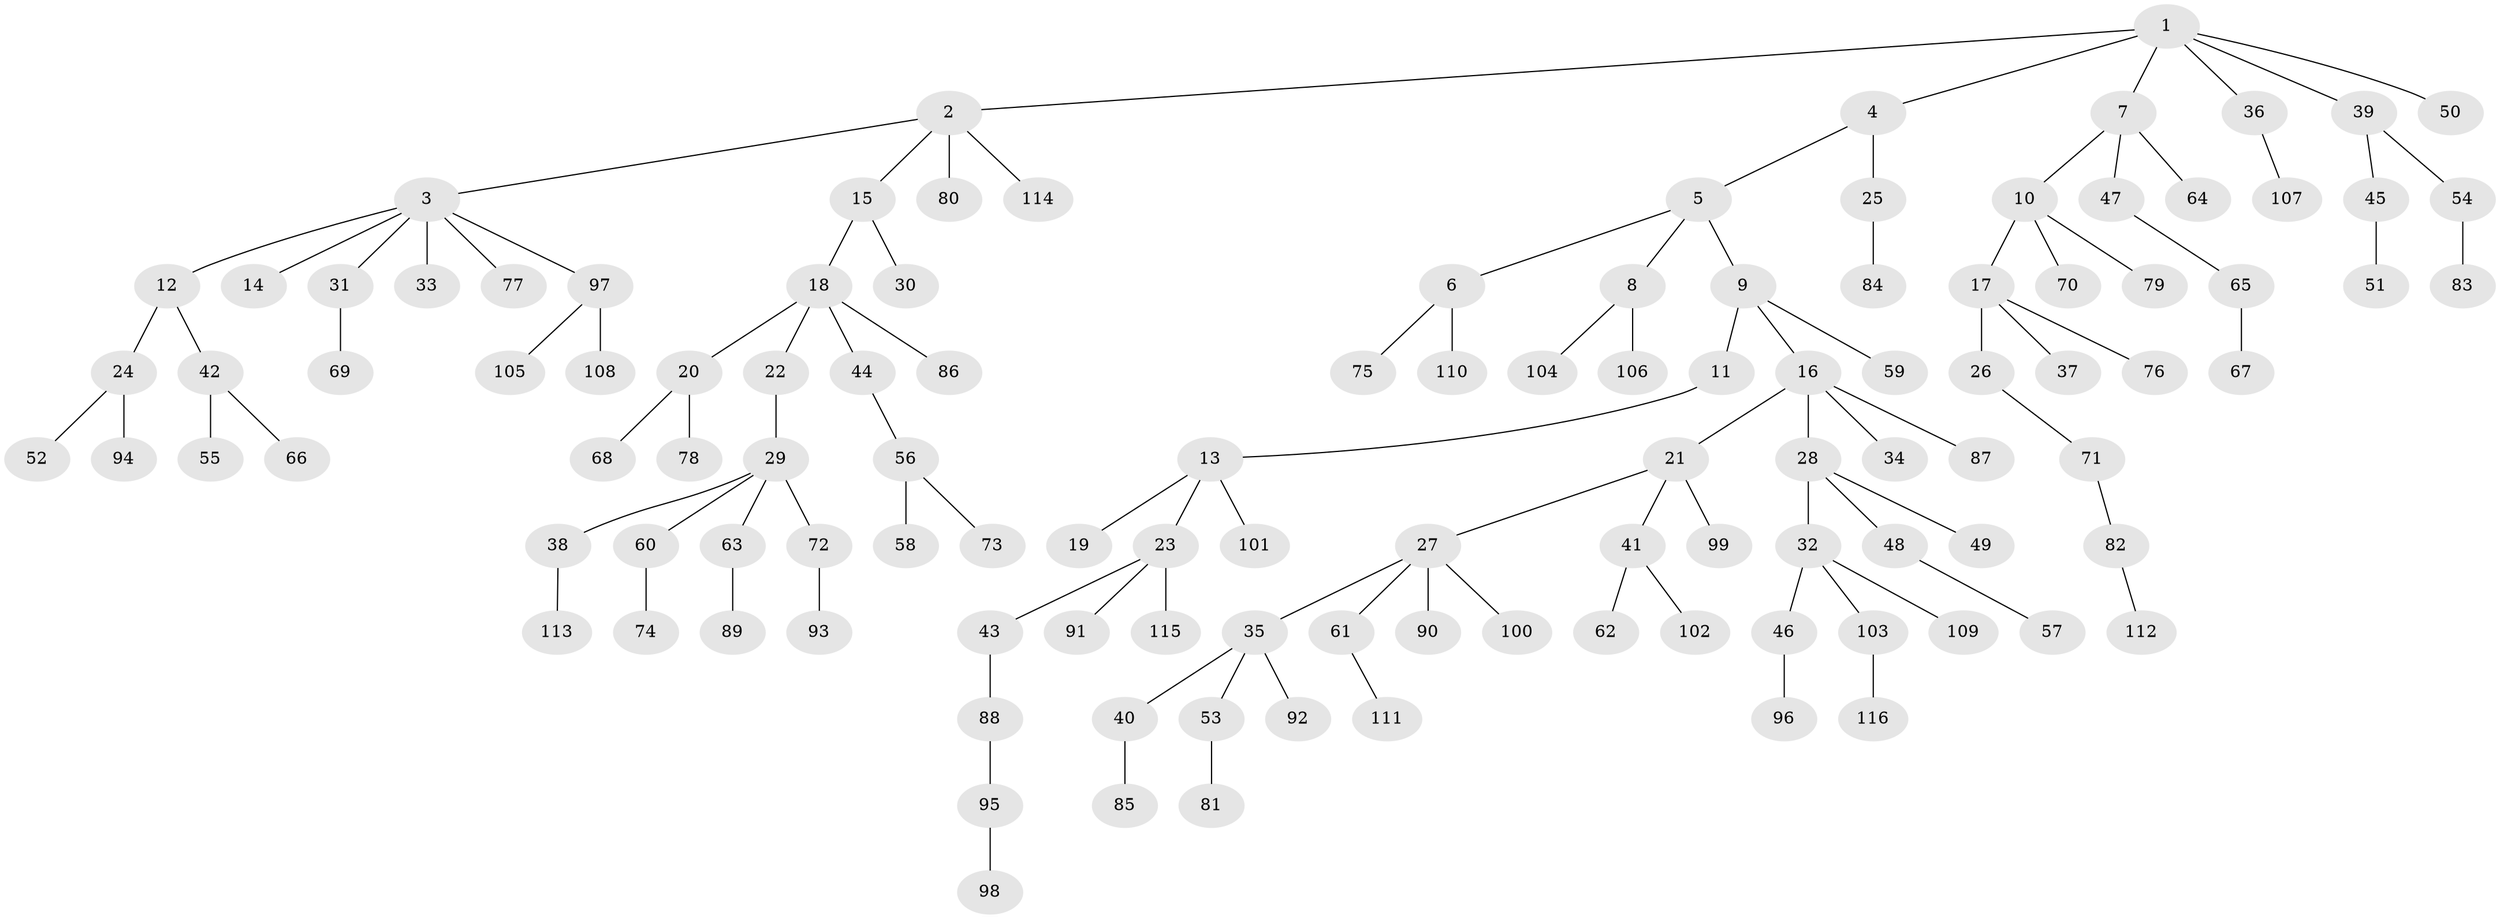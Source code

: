 // coarse degree distribution, {8: 0.012658227848101266, 4: 0.06329113924050633, 6: 0.02531645569620253, 5: 0.02531645569620253, 2: 0.21518987341772153, 3: 0.08860759493670886, 1: 0.5569620253164557, 7: 0.012658227848101266}
// Generated by graph-tools (version 1.1) at 2025/52/02/27/25 19:52:12]
// undirected, 116 vertices, 115 edges
graph export_dot {
graph [start="1"]
  node [color=gray90,style=filled];
  1;
  2;
  3;
  4;
  5;
  6;
  7;
  8;
  9;
  10;
  11;
  12;
  13;
  14;
  15;
  16;
  17;
  18;
  19;
  20;
  21;
  22;
  23;
  24;
  25;
  26;
  27;
  28;
  29;
  30;
  31;
  32;
  33;
  34;
  35;
  36;
  37;
  38;
  39;
  40;
  41;
  42;
  43;
  44;
  45;
  46;
  47;
  48;
  49;
  50;
  51;
  52;
  53;
  54;
  55;
  56;
  57;
  58;
  59;
  60;
  61;
  62;
  63;
  64;
  65;
  66;
  67;
  68;
  69;
  70;
  71;
  72;
  73;
  74;
  75;
  76;
  77;
  78;
  79;
  80;
  81;
  82;
  83;
  84;
  85;
  86;
  87;
  88;
  89;
  90;
  91;
  92;
  93;
  94;
  95;
  96;
  97;
  98;
  99;
  100;
  101;
  102;
  103;
  104;
  105;
  106;
  107;
  108;
  109;
  110;
  111;
  112;
  113;
  114;
  115;
  116;
  1 -- 2;
  1 -- 4;
  1 -- 7;
  1 -- 36;
  1 -- 39;
  1 -- 50;
  2 -- 3;
  2 -- 15;
  2 -- 80;
  2 -- 114;
  3 -- 12;
  3 -- 14;
  3 -- 31;
  3 -- 33;
  3 -- 77;
  3 -- 97;
  4 -- 5;
  4 -- 25;
  5 -- 6;
  5 -- 8;
  5 -- 9;
  6 -- 75;
  6 -- 110;
  7 -- 10;
  7 -- 47;
  7 -- 64;
  8 -- 104;
  8 -- 106;
  9 -- 11;
  9 -- 16;
  9 -- 59;
  10 -- 17;
  10 -- 70;
  10 -- 79;
  11 -- 13;
  12 -- 24;
  12 -- 42;
  13 -- 19;
  13 -- 23;
  13 -- 101;
  15 -- 18;
  15 -- 30;
  16 -- 21;
  16 -- 28;
  16 -- 34;
  16 -- 87;
  17 -- 26;
  17 -- 37;
  17 -- 76;
  18 -- 20;
  18 -- 22;
  18 -- 44;
  18 -- 86;
  20 -- 68;
  20 -- 78;
  21 -- 27;
  21 -- 41;
  21 -- 99;
  22 -- 29;
  23 -- 43;
  23 -- 91;
  23 -- 115;
  24 -- 52;
  24 -- 94;
  25 -- 84;
  26 -- 71;
  27 -- 35;
  27 -- 61;
  27 -- 90;
  27 -- 100;
  28 -- 32;
  28 -- 48;
  28 -- 49;
  29 -- 38;
  29 -- 60;
  29 -- 63;
  29 -- 72;
  31 -- 69;
  32 -- 46;
  32 -- 103;
  32 -- 109;
  35 -- 40;
  35 -- 53;
  35 -- 92;
  36 -- 107;
  38 -- 113;
  39 -- 45;
  39 -- 54;
  40 -- 85;
  41 -- 62;
  41 -- 102;
  42 -- 55;
  42 -- 66;
  43 -- 88;
  44 -- 56;
  45 -- 51;
  46 -- 96;
  47 -- 65;
  48 -- 57;
  53 -- 81;
  54 -- 83;
  56 -- 58;
  56 -- 73;
  60 -- 74;
  61 -- 111;
  63 -- 89;
  65 -- 67;
  71 -- 82;
  72 -- 93;
  82 -- 112;
  88 -- 95;
  95 -- 98;
  97 -- 105;
  97 -- 108;
  103 -- 116;
}
